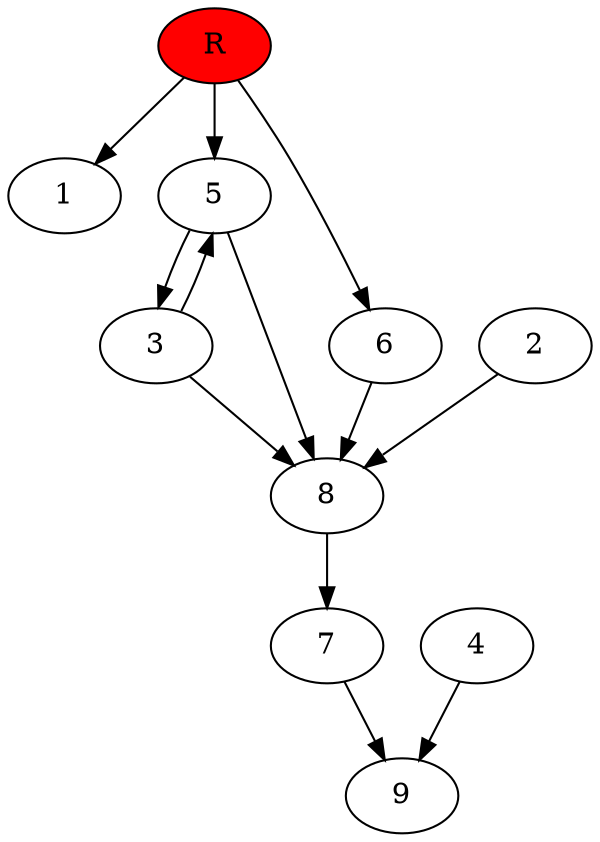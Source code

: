 digraph prb37320 {
	1
	2
	3
	4
	5
	6
	7
	8
	R [fillcolor="#ff0000" style=filled]
	2 -> 8
	3 -> 5
	3 -> 8
	4 -> 9
	5 -> 3
	5 -> 8
	6 -> 8
	7 -> 9
	8 -> 7
	R -> 1
	R -> 5
	R -> 6
}

